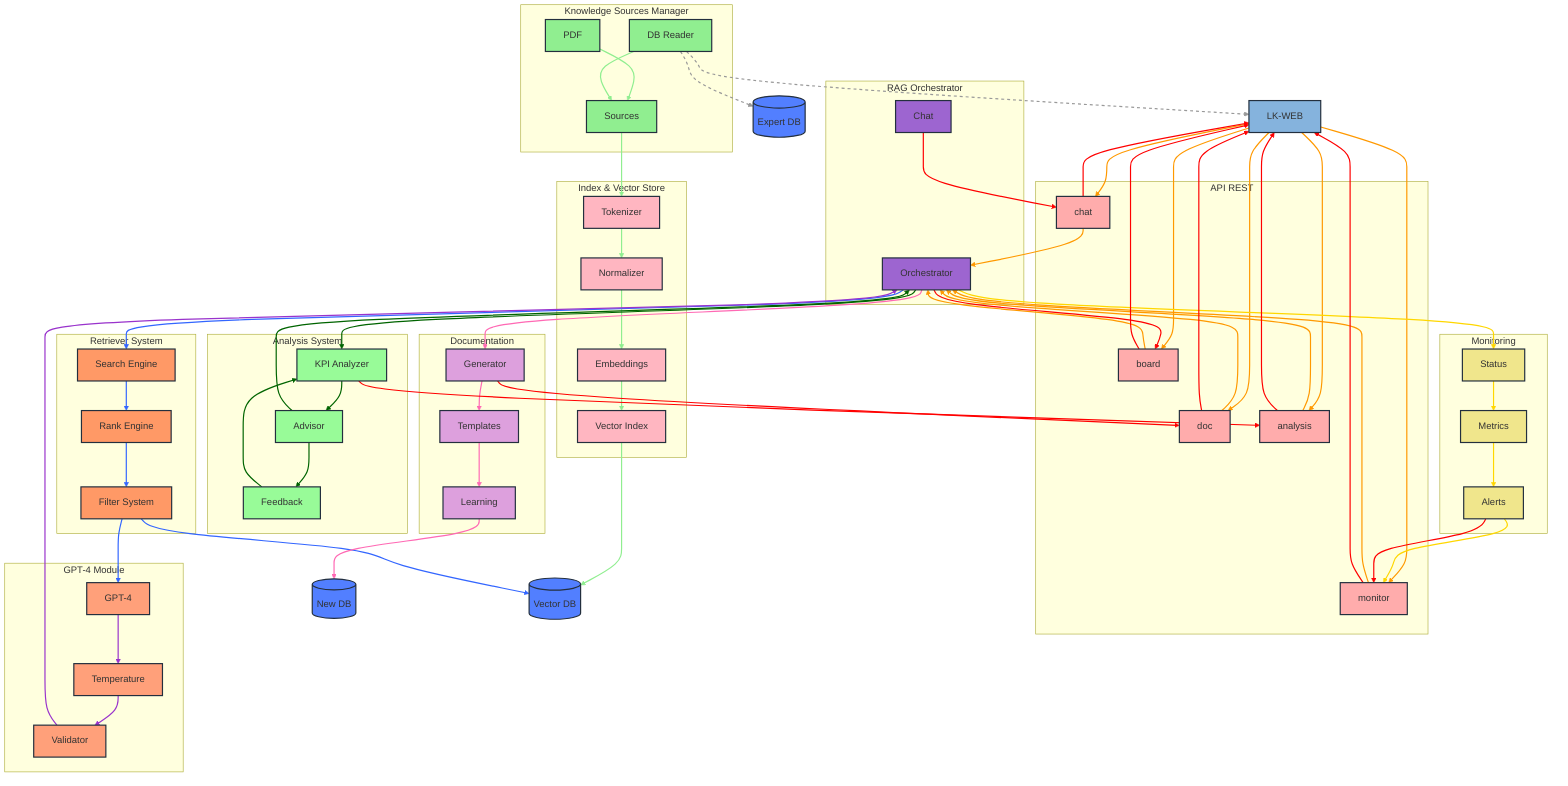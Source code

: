 flowchart TB
    LKWEB[LK-WEB]

    subgraph API[API REST]
        CHAT_EP[chat]
        BOARD_EP[board]
        DOC_EP[doc]
        MON_EP[monitor]
        AN_EP[analysis]
    end

    subgraph KSM[Knowledge Sources Manager]
        PDF_PROC[PDF]
        DB_READER[DB Reader]
        SRC_MGR[Sources]
    end

    subgraph IVS[Index & Vector Store]
        TOK[Tokenizer]
        NORM[Normalizer]
        EMB[Embeddings]
        VEC_IDX[Vector Index]
    end

    subgraph ORCH[RAG Orchestrator]
        ORQ[Orchestrator]
        CHAT[Chat]
    end

    subgraph RET[Retriever System]
        SEARCH[Search Engine]
        RANK[Rank Engine]
        FILTER[Filter System]
    end

    subgraph LLM[GPT-4 Module]
        GPT[GPT-4]
        TEMP[Temperature]
        VAL[Validator]
    end

    subgraph ANALYSIS[Analysis System]
        KPI[KPI Analyzer]
        ADV[Advisor]
        FEED[Feedback]
    end

    subgraph DOC[Documentation]
        DOC_GEN[Generator]
        TEMPLATE[Templates]
        LEARN_DB[Learning]
    end

    subgraph MON[Monitoring]
        STATUS[Status]
        METRICS[Metrics]
        ALERT[Alerts]
    end

    DB_NEW[(New DB)]
    DB_EXP[(Expert DB)]
    VEC_DB[(Vector DB)]

    %% Peticiones iniciales
    LKWEB-->CHAT_EP
    LKWEB-->BOARD_EP
    LKWEB-->DOC_EP
    LKWEB-->MON_EP
    LKWEB-->AN_EP

    %% API a Orchestrator
    CHAT_EP-->ORQ
    BOARD_EP-->ORQ
    DOC_EP-->ORQ
    MON_EP-->ORQ
    AN_EP-->ORQ

    %% Knowledge flow
    PDF_PROC-->SRC_MGR
    DB_READER-->SRC_MGR
    SRC_MGR-->TOK
    TOK-->NORM
    NORM-->EMB
    EMB-->VEC_IDX
    VEC_IDX-->VEC_DB

    %% Retriever flow
    ORQ-->SEARCH
    SEARCH-->RANK
    RANK-->FILTER
    FILTER-->VEC_DB
    FILTER-->GPT

    %% LLM flow
    GPT-->TEMP
    TEMP-->VAL
    VAL-->ORQ

    %% Analysis flow
    ORQ-->KPI
    KPI-->ADV
    ADV-->FEED
    FEED-->KPI
    ADV-->ORQ

    %% Doc flow
    ORQ-->DOC_GEN
    DOC_GEN-->TEMPLATE
    TEMPLATE-->LEARN_DB
    LEARN_DB-->DB_NEW

    %% Monitor flow
    ORQ-->STATUS
    STATUS-->METRICS
    METRICS-->ALERT
    ALERT-->MON_EP

    %% Response flow
    CHAT-->CHAT_EP
    DOC_GEN-->DOC_EP
    ALERT-->MON_EP
    KPI-->AN_EP
    ORQ-->BOARD_EP

    %% Return to LKWEB
    CHAT_EP-->LKWEB
    BOARD_EP-->LKWEB
    DOC_EP-->LKWEB
    MON_EP-->LKWEB
    AN_EP-->LKWEB

    %% DB Access
    DB_READER-.->DB_EXP
    DB_READER-.->LKWEB

    classDef web fill:#85B3DD,stroke:#232F3E,stroke-width:2px
    classDef api fill:#ffacac,stroke:#232F3E,stroke-width:2px
    classDef orch fill:#9D65D0,stroke:#232F3E,stroke-width:2px
    classDef ret fill:#FF9966,stroke:#232F3E,stroke-width:2px
    classDef llm fill:#FFA07A,stroke:#232F3E,stroke-width:2px
    classDef analysis fill:#98FB98,stroke:#232F3E,stroke-width:2px
    classDef know fill:#90EE90,stroke:#232F3E,stroke-width:2px
    classDef vec fill:#FFB6C1,stroke:#232F3E,stroke-width:2px
    classDef doc fill:#DDA0DD,stroke:#232F3E,stroke-width:2px
    classDef mon fill:#F0E68C,stroke:#232F3E,stroke-width:2px
    classDef db fill:#527FFF,stroke:#232F3E,stroke-width:2px

    class LKWEB web
    class CHAT_EP,BOARD_EP,DOC_EP,MON_EP,AN_EP api
    class ORQ,CHAT orch
    class SEARCH,RANK,FILTER ret
    class GPT,TEMP,VAL llm
    class KPI,ADV,FEED analysis
    class PDF_PROC,DB_READER,SRC_MGR know
    class TOK,NORM,EMB,VEC_IDX vec
    class DOC_GEN,TEMPLATE,LEARN_DB doc
    class STATUS,METRICS,ALERT mon
    class DB_NEW,DB_EXP,VEC_DB db

    %% Link styles
    linkStyle 0,1,2,3,4 stroke:#ff9900,stroke-width:2
    linkStyle 5,6,7,8,9 stroke:#ff9900,stroke-width:2
    linkStyle 10,11,12,13,14,15,16 stroke:#90EE90,stroke-width:2
    linkStyle 17,18,19,20,21 stroke:#3366ff,stroke-width:2
    linkStyle 22,23,24 stroke:#9933cc,stroke-width:2
    linkStyle 25,26,27,28,29 stroke:#006400,stroke-width:2
    linkStyle 30,31,32,33 stroke:#ff69b4,stroke-width:2
    linkStyle 34,35,36,37 stroke:#ffd700,stroke-width:2
    linkStyle 38,39,40,41,42 stroke:#ff0000,stroke-width:2
    linkStyle 43,44,45,46,47 stroke:#ff0000,stroke-width:2
    linkStyle 48,49 stroke:#999999,stroke-width:2,stroke-dasharray: 5 5